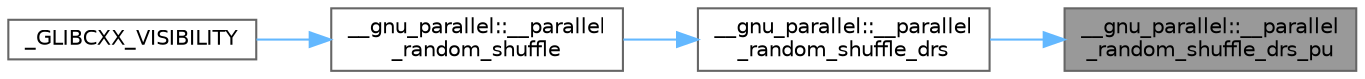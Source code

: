 digraph "__gnu_parallel::__parallel_random_shuffle_drs_pu"
{
 // LATEX_PDF_SIZE
  bgcolor="transparent";
  edge [fontname=Helvetica,fontsize=10,labelfontname=Helvetica,labelfontsize=10];
  node [fontname=Helvetica,fontsize=10,shape=box,height=0.2,width=0.4];
  rankdir="RL";
  Node1 [id="Node000001",label="__gnu_parallel::__parallel\l_random_shuffle_drs_pu",height=0.2,width=0.4,color="gray40", fillcolor="grey60", style="filled", fontcolor="black",tooltip="Random shuffle code executed by each thread."];
  Node1 -> Node2 [id="edge7_Node000001_Node000002",dir="back",color="steelblue1",style="solid",tooltip=" "];
  Node2 [id="Node000002",label="__gnu_parallel::__parallel\l_random_shuffle_drs",height=0.2,width=0.4,color="grey40", fillcolor="white", style="filled",URL="$namespace____gnu__parallel.html#a9152bade9629217427f065780bc3f4c2",tooltip="Main parallel random shuffle step."];
  Node2 -> Node3 [id="edge8_Node000002_Node000003",dir="back",color="steelblue1",style="solid",tooltip=" "];
  Node3 [id="Node000003",label="__gnu_parallel::__parallel\l_random_shuffle",height=0.2,width=0.4,color="grey40", fillcolor="white", style="filled",URL="$namespace____gnu__parallel.html#a6e78b59cb50c8e14ebf6990016af7342",tooltip="Parallel random public call."];
  Node3 -> Node4 [id="edge9_Node000003_Node000004",dir="back",color="steelblue1",style="solid",tooltip=" "];
  Node4 [id="Node000004",label="_GLIBCXX_VISIBILITY",height=0.2,width=0.4,color="grey40", fillcolor="white", style="filled",URL="$_classes_2lib_2include_2c_09_09_2parallel_2algo_8h.html#a544d74b2d5d0dd2197f5fd6f02691de0",tooltip=" "];
}
